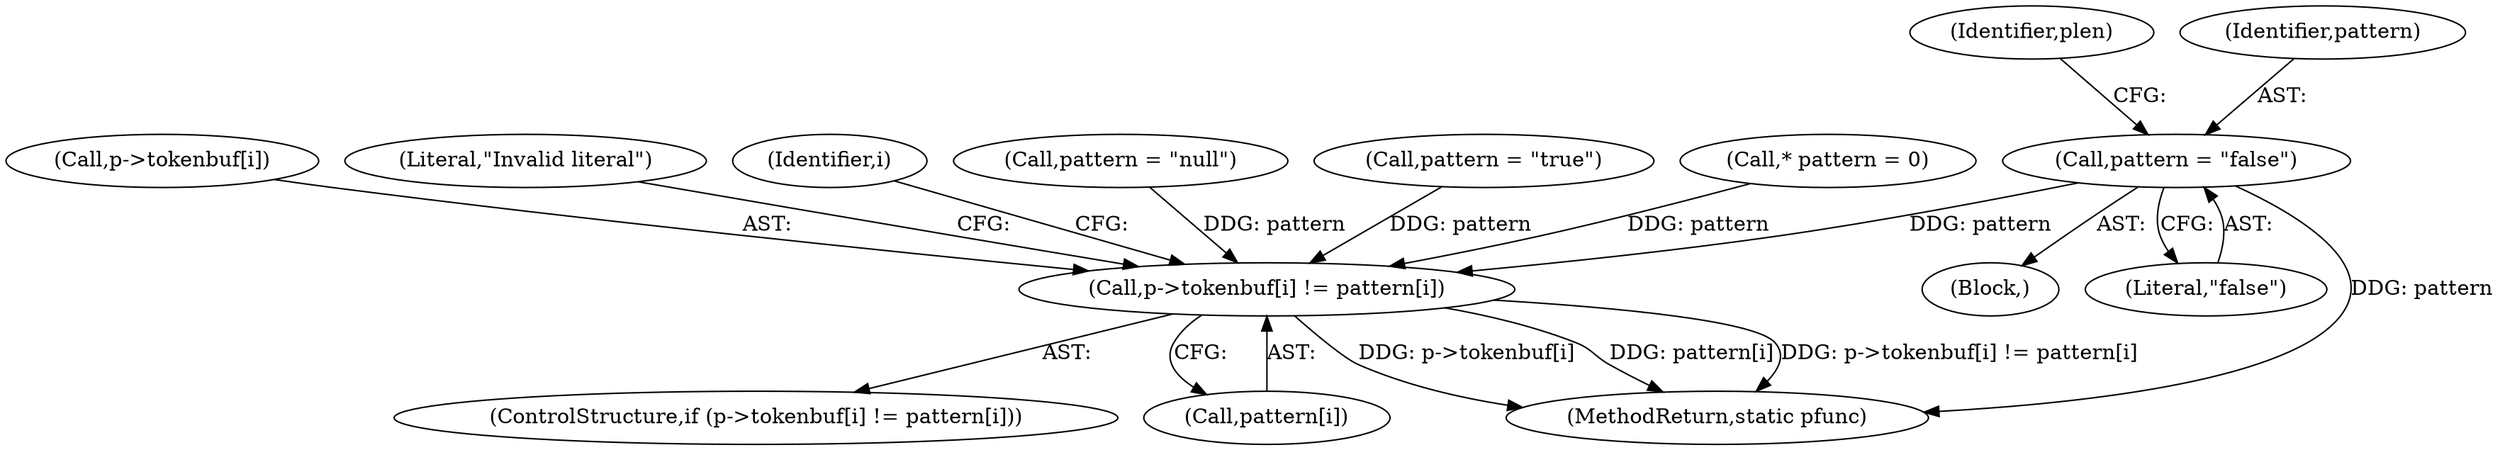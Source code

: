 digraph "0_jq_8eb1367ca44e772963e704a700ef72ae2e12babd@pointer" {
"1000137" [label="(Call,pattern = \"false\")"];
"1000180" [label="(Call,p->tokenbuf[i] != pattern[i])"];
"1000179" [label="(ControlStructure,if (p->tokenbuf[i] != pattern[i]))"];
"1000181" [label="(Call,p->tokenbuf[i])"];
"1000180" [label="(Call,p->tokenbuf[i] != pattern[i])"];
"1000186" [label="(Call,pattern[i])"];
"1000124" [label="(Block,)"];
"1000190" [label="(Literal,\"Invalid literal\")"];
"1000139" [label="(Literal,\"false\")"];
"1000178" [label="(Identifier,i)"];
"1000148" [label="(Call,pattern = \"null\")"];
"1000126" [label="(Call,pattern = \"true\")"];
"1000137" [label="(Call,pattern = \"false\")"];
"1000113" [label="(Call,* pattern = 0)"];
"1000141" [label="(Identifier,plen)"];
"1000138" [label="(Identifier,pattern)"];
"1000246" [label="(MethodReturn,static pfunc)"];
"1000137" -> "1000124"  [label="AST: "];
"1000137" -> "1000139"  [label="CFG: "];
"1000138" -> "1000137"  [label="AST: "];
"1000139" -> "1000137"  [label="AST: "];
"1000141" -> "1000137"  [label="CFG: "];
"1000137" -> "1000246"  [label="DDG: pattern"];
"1000137" -> "1000180"  [label="DDG: pattern"];
"1000180" -> "1000179"  [label="AST: "];
"1000180" -> "1000186"  [label="CFG: "];
"1000181" -> "1000180"  [label="AST: "];
"1000186" -> "1000180"  [label="AST: "];
"1000190" -> "1000180"  [label="CFG: "];
"1000178" -> "1000180"  [label="CFG: "];
"1000180" -> "1000246"  [label="DDG: p->tokenbuf[i]"];
"1000180" -> "1000246"  [label="DDG: pattern[i]"];
"1000180" -> "1000246"  [label="DDG: p->tokenbuf[i] != pattern[i]"];
"1000113" -> "1000180"  [label="DDG: pattern"];
"1000148" -> "1000180"  [label="DDG: pattern"];
"1000126" -> "1000180"  [label="DDG: pattern"];
}
